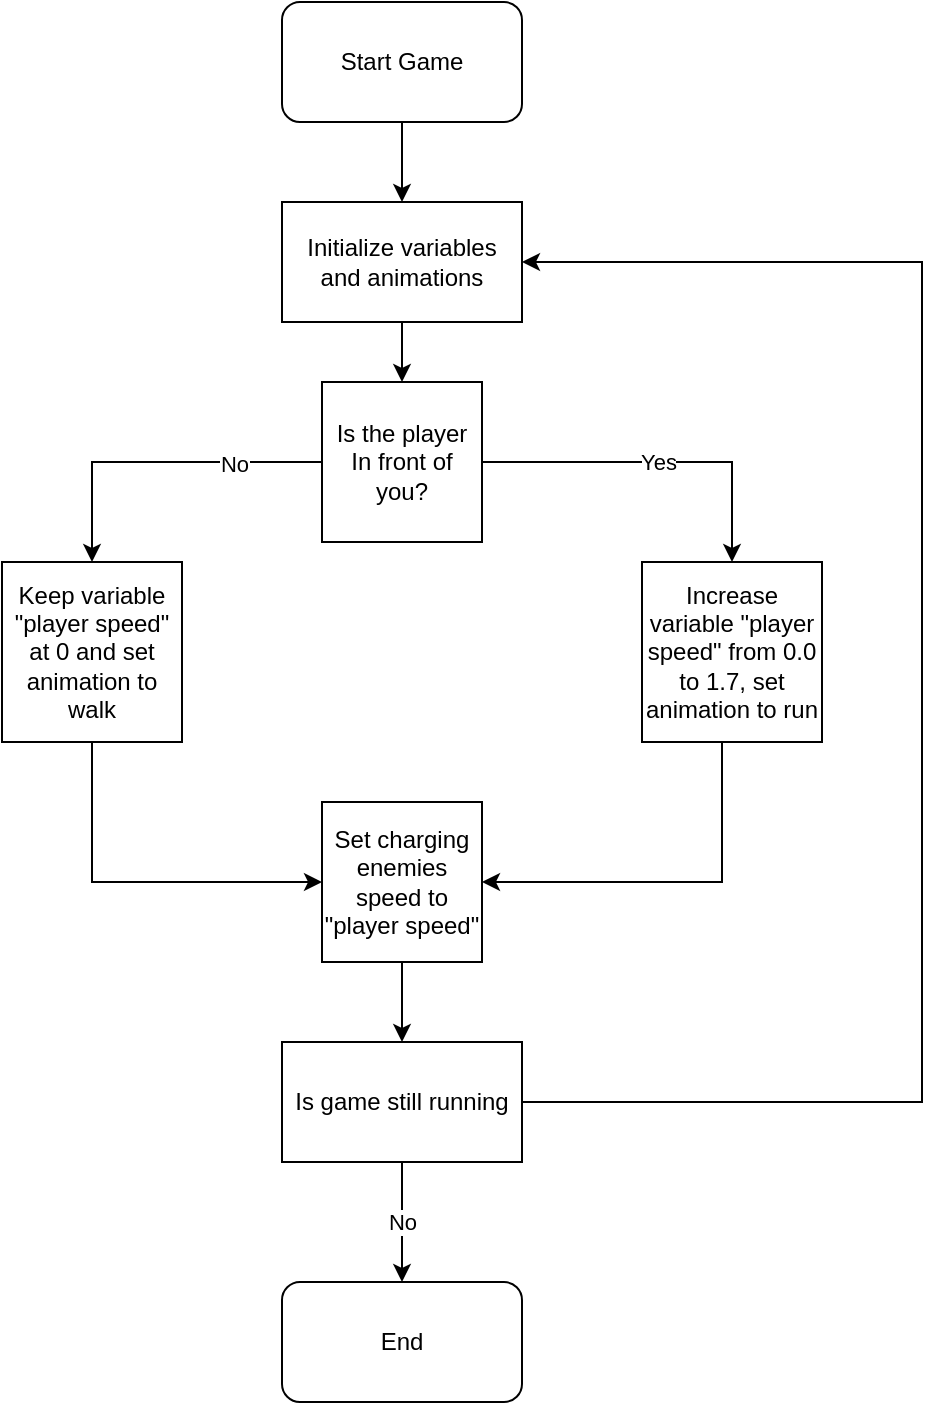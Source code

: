 <mxfile version="16.5.2" type="device"><diagram id="C5RBs43oDa-KdzZeNtuy" name="Page-1"><mxGraphModel dx="1422" dy="869" grid="1" gridSize="10" guides="1" tooltips="1" connect="1" arrows="1" fold="1" page="1" pageScale="1" pageWidth="827" pageHeight="1169" math="0" shadow="0"><root><mxCell id="WIyWlLk6GJQsqaUBKTNV-0"/><mxCell id="WIyWlLk6GJQsqaUBKTNV-1" parent="WIyWlLk6GJQsqaUBKTNV-0"/><mxCell id="7fo0z6-2hcvKW8Kp56gC-5" value="Yes" style="edgeStyle=orthogonalEdgeStyle;rounded=0;orthogonalLoop=1;jettySize=auto;html=1;entryX=0.5;entryY=0;entryDx=0;entryDy=0;" edge="1" parent="WIyWlLk6GJQsqaUBKTNV-1" source="7fo0z6-2hcvKW8Kp56gC-2" target="7fo0z6-2hcvKW8Kp56gC-3"><mxGeometry relative="1" as="geometry"/></mxCell><mxCell id="7fo0z6-2hcvKW8Kp56gC-7" style="edgeStyle=orthogonalEdgeStyle;rounded=0;orthogonalLoop=1;jettySize=auto;html=1;entryX=0.5;entryY=0;entryDx=0;entryDy=0;" edge="1" parent="WIyWlLk6GJQsqaUBKTNV-1" source="7fo0z6-2hcvKW8Kp56gC-2" target="7fo0z6-2hcvKW8Kp56gC-6"><mxGeometry relative="1" as="geometry"/></mxCell><mxCell id="7fo0z6-2hcvKW8Kp56gC-8" value="No" style="edgeLabel;html=1;align=center;verticalAlign=middle;resizable=0;points=[];" vertex="1" connectable="0" parent="7fo0z6-2hcvKW8Kp56gC-7"><mxGeometry x="-0.459" y="1" relative="1" as="geometry"><mxPoint as="offset"/></mxGeometry></mxCell><mxCell id="7fo0z6-2hcvKW8Kp56gC-2" value="&lt;span&gt;Is the player In front of you?&lt;/span&gt;" style="whiteSpace=wrap;html=1;aspect=fixed;" vertex="1" parent="WIyWlLk6GJQsqaUBKTNV-1"><mxGeometry x="320" y="290" width="80" height="80" as="geometry"/></mxCell><mxCell id="7fo0z6-2hcvKW8Kp56gC-10" style="edgeStyle=orthogonalEdgeStyle;rounded=0;orthogonalLoop=1;jettySize=auto;html=1;entryX=1;entryY=0.5;entryDx=0;entryDy=0;" edge="1" parent="WIyWlLk6GJQsqaUBKTNV-1" source="7fo0z6-2hcvKW8Kp56gC-3" target="7fo0z6-2hcvKW8Kp56gC-9"><mxGeometry relative="1" as="geometry"><Array as="points"><mxPoint x="520" y="540"/></Array></mxGeometry></mxCell><mxCell id="7fo0z6-2hcvKW8Kp56gC-3" value="&lt;span&gt;Increase variable &quot;player speed&quot; from 0.0 to 1.7, set animation to run&lt;/span&gt;" style="whiteSpace=wrap;html=1;aspect=fixed;" vertex="1" parent="WIyWlLk6GJQsqaUBKTNV-1"><mxGeometry x="480" y="380" width="90" height="90" as="geometry"/></mxCell><mxCell id="7fo0z6-2hcvKW8Kp56gC-11" style="edgeStyle=orthogonalEdgeStyle;rounded=0;orthogonalLoop=1;jettySize=auto;html=1;entryX=0;entryY=0.5;entryDx=0;entryDy=0;" edge="1" parent="WIyWlLk6GJQsqaUBKTNV-1" source="7fo0z6-2hcvKW8Kp56gC-6" target="7fo0z6-2hcvKW8Kp56gC-9"><mxGeometry relative="1" as="geometry"><Array as="points"><mxPoint x="205" y="540"/></Array></mxGeometry></mxCell><mxCell id="7fo0z6-2hcvKW8Kp56gC-6" value="Keep variable &quot;player speed&quot; at 0 and set animation to walk" style="whiteSpace=wrap;html=1;aspect=fixed;" vertex="1" parent="WIyWlLk6GJQsqaUBKTNV-1"><mxGeometry x="160" y="380" width="90" height="90" as="geometry"/></mxCell><mxCell id="7fo0z6-2hcvKW8Kp56gC-19" style="edgeStyle=orthogonalEdgeStyle;rounded=0;orthogonalLoop=1;jettySize=auto;html=1;entryX=0.5;entryY=0;entryDx=0;entryDy=0;" edge="1" parent="WIyWlLk6GJQsqaUBKTNV-1" source="7fo0z6-2hcvKW8Kp56gC-9" target="7fo0z6-2hcvKW8Kp56gC-16"><mxGeometry relative="1" as="geometry"/></mxCell><mxCell id="7fo0z6-2hcvKW8Kp56gC-9" value="Set charging enemies speed to &quot;player speed&quot;" style="whiteSpace=wrap;html=1;aspect=fixed;" vertex="1" parent="WIyWlLk6GJQsqaUBKTNV-1"><mxGeometry x="320" y="500" width="80" height="80" as="geometry"/></mxCell><mxCell id="7fo0z6-2hcvKW8Kp56gC-13" style="edgeStyle=orthogonalEdgeStyle;rounded=0;orthogonalLoop=1;jettySize=auto;html=1;" edge="1" parent="WIyWlLk6GJQsqaUBKTNV-1" source="7fo0z6-2hcvKW8Kp56gC-12" target="7fo0z6-2hcvKW8Kp56gC-2"><mxGeometry relative="1" as="geometry"/></mxCell><mxCell id="7fo0z6-2hcvKW8Kp56gC-12" value="Initialize variables and animations" style="rounded=0;whiteSpace=wrap;html=1;" vertex="1" parent="WIyWlLk6GJQsqaUBKTNV-1"><mxGeometry x="300" y="200" width="120" height="60" as="geometry"/></mxCell><mxCell id="7fo0z6-2hcvKW8Kp56gC-15" style="edgeStyle=orthogonalEdgeStyle;rounded=0;orthogonalLoop=1;jettySize=auto;html=1;" edge="1" parent="WIyWlLk6GJQsqaUBKTNV-1" source="7fo0z6-2hcvKW8Kp56gC-14" target="7fo0z6-2hcvKW8Kp56gC-12"><mxGeometry relative="1" as="geometry"/></mxCell><mxCell id="7fo0z6-2hcvKW8Kp56gC-14" value="Start Game" style="rounded=1;whiteSpace=wrap;html=1;" vertex="1" parent="WIyWlLk6GJQsqaUBKTNV-1"><mxGeometry x="300" y="100" width="120" height="60" as="geometry"/></mxCell><mxCell id="7fo0z6-2hcvKW8Kp56gC-18" value="No" style="edgeStyle=orthogonalEdgeStyle;rounded=0;orthogonalLoop=1;jettySize=auto;html=1;entryX=0.5;entryY=0;entryDx=0;entryDy=0;" edge="1" parent="WIyWlLk6GJQsqaUBKTNV-1" source="7fo0z6-2hcvKW8Kp56gC-16" target="7fo0z6-2hcvKW8Kp56gC-17"><mxGeometry relative="1" as="geometry"/></mxCell><mxCell id="7fo0z6-2hcvKW8Kp56gC-20" style="edgeStyle=orthogonalEdgeStyle;rounded=0;orthogonalLoop=1;jettySize=auto;html=1;entryX=1;entryY=0.5;entryDx=0;entryDy=0;" edge="1" parent="WIyWlLk6GJQsqaUBKTNV-1" source="7fo0z6-2hcvKW8Kp56gC-16" target="7fo0z6-2hcvKW8Kp56gC-12"><mxGeometry relative="1" as="geometry"><Array as="points"><mxPoint x="620" y="650"/><mxPoint x="620" y="230"/></Array></mxGeometry></mxCell><mxCell id="7fo0z6-2hcvKW8Kp56gC-16" value="Is game still running" style="rounded=0;whiteSpace=wrap;html=1;" vertex="1" parent="WIyWlLk6GJQsqaUBKTNV-1"><mxGeometry x="300" y="620" width="120" height="60" as="geometry"/></mxCell><mxCell id="7fo0z6-2hcvKW8Kp56gC-17" value="End" style="rounded=1;whiteSpace=wrap;html=1;" vertex="1" parent="WIyWlLk6GJQsqaUBKTNV-1"><mxGeometry x="300" y="740" width="120" height="60" as="geometry"/></mxCell></root></mxGraphModel></diagram></mxfile>